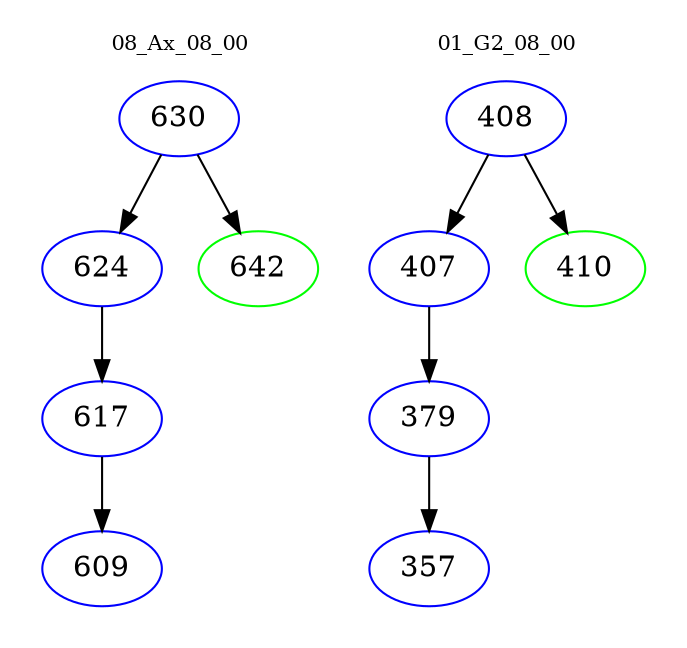 digraph{
subgraph cluster_0 {
color = white
label = "08_Ax_08_00";
fontsize=10;
T0_630 [label="630", color="blue"]
T0_630 -> T0_624 [color="black"]
T0_624 [label="624", color="blue"]
T0_624 -> T0_617 [color="black"]
T0_617 [label="617", color="blue"]
T0_617 -> T0_609 [color="black"]
T0_609 [label="609", color="blue"]
T0_630 -> T0_642 [color="black"]
T0_642 [label="642", color="green"]
}
subgraph cluster_1 {
color = white
label = "01_G2_08_00";
fontsize=10;
T1_408 [label="408", color="blue"]
T1_408 -> T1_407 [color="black"]
T1_407 [label="407", color="blue"]
T1_407 -> T1_379 [color="black"]
T1_379 [label="379", color="blue"]
T1_379 -> T1_357 [color="black"]
T1_357 [label="357", color="blue"]
T1_408 -> T1_410 [color="black"]
T1_410 [label="410", color="green"]
}
}
